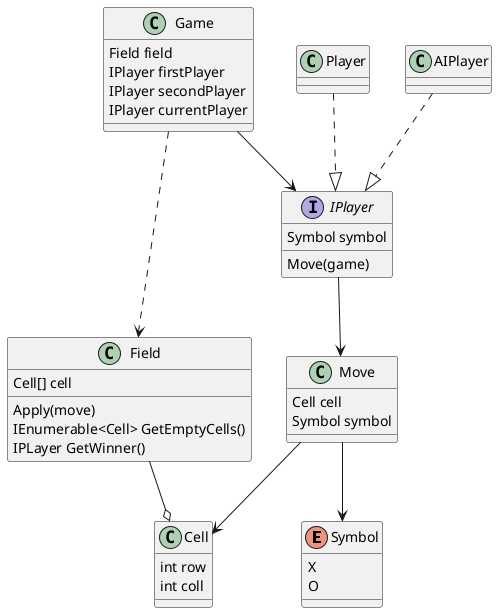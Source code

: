 ﻿@startuml

enum Symbol {
    X
    O
}

class Cell {
    int row
    int coll
}

class Move {
    Cell cell
    Symbol symbol
}

class Field {
    Cell[] cell
    Apply(move)
    IEnumerable<Cell> GetEmptyCells()
    IPLayer GetWinner()
}

interface IPlayer {
    Symbol symbol
    Move(game)
}

class Player {
}

class AIPlayer {
}

' раунд игры, счет?

class Game {
    Field field
    IPlayer firstPlayer
    IPlayer secondPlayer
    IPlayer currentPlayer
}

Move --> Symbol
Move --> Cell
Field --o Cell
Player ..|> IPlayer
AIPlayer ..|> IPlayer
IPlayer --> Move
Game ..> Field
Game --> IPlayer

@enduml